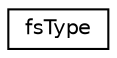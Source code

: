 digraph "Graphical Class Hierarchy"
{
 // LATEX_PDF_SIZE
  edge [fontname="Helvetica",fontsize="10",labelfontname="Helvetica",labelfontsize="10"];
  node [fontname="Helvetica",fontsize="10",shape=record];
  rankdir="LR";
  Node0 [label="fsType",height=0.2,width=0.4,color="black", fillcolor="white", style="filled",URL="$classfs_type.html",tooltip="Function spaces (basis) type."];
}
